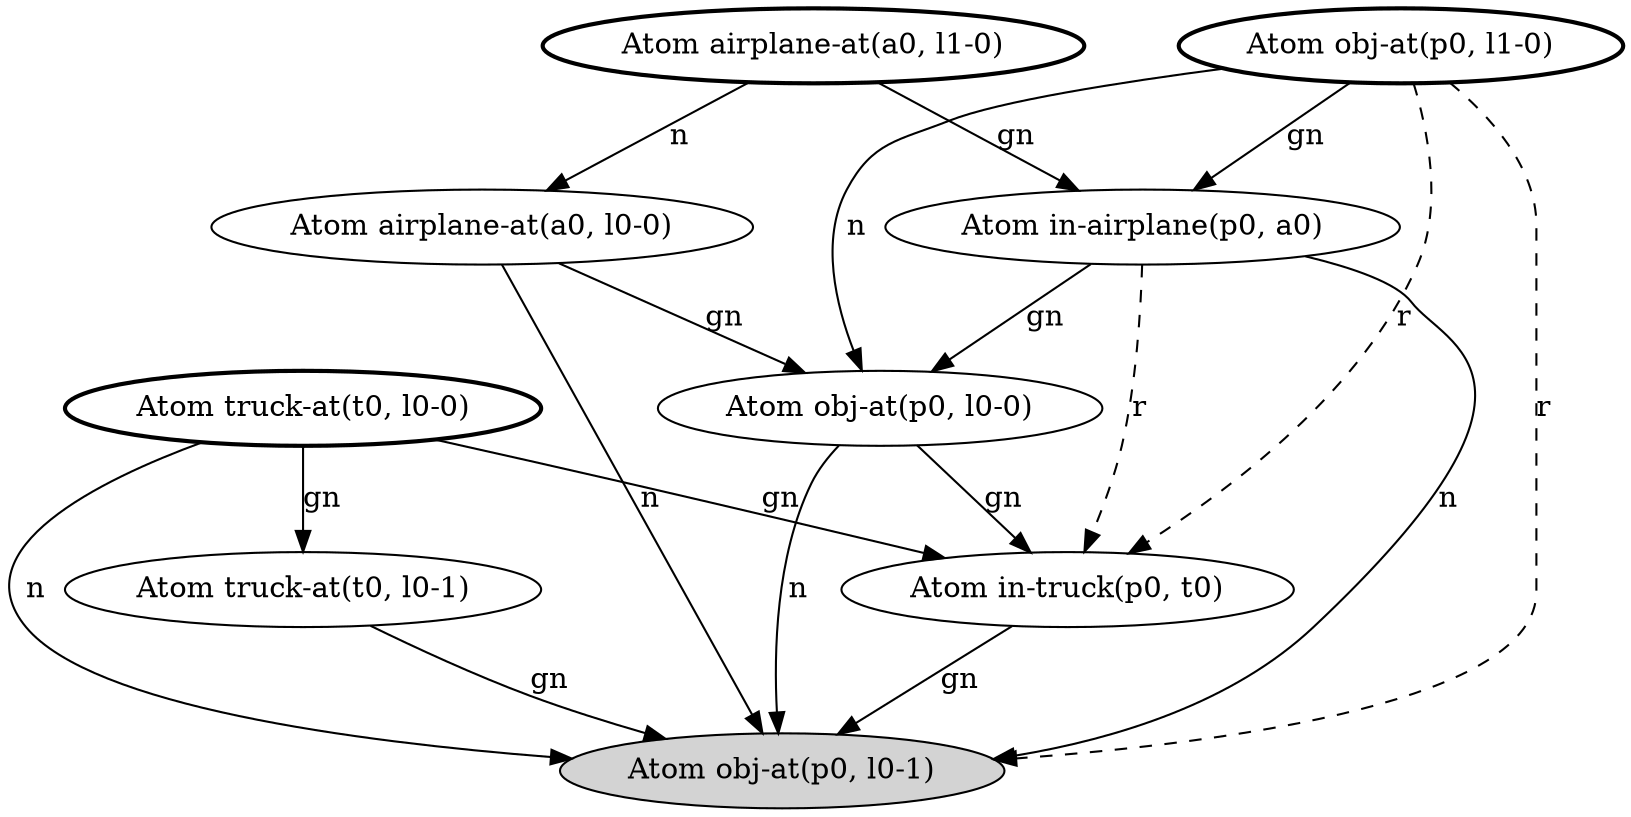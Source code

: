 digraph G {
  lm0 [label="Atom obj-at(p0, l0-1)", style=filled];
  lm1 [label="Atom truck-at(t0, l0-0)", style=bold];
      lm1 -> lm0 [label="n"];
      lm1 -> lm2 [label="gn"];
      lm1 -> lm6 [label="gn"];
  lm2 [label="Atom truck-at(t0, l0-1)"];
      lm2 -> lm0 [label="gn"];
  lm3 [label="Atom airplane-at(a0, l0-0)"];
      lm3 -> lm0 [label="n"];
      lm3 -> lm7 [label="gn"];
  lm4 [label="Atom airplane-at(a0, l1-0)", style=bold];
      lm4 -> lm5 [label="gn"];
      lm4 -> lm3 [label="n"];
  lm5 [label="Atom in-airplane(p0, a0)"];
      lm5 -> lm6 [label="r", style=dashed];
      lm5 -> lm7 [label="gn"];
      lm5 -> lm0 [label="n"];
  lm6 [label="Atom in-truck(p0, t0)"];
      lm6 -> lm0 [label="gn"];
  lm7 [label="Atom obj-at(p0, l0-0)"];
      lm7 -> lm0 [label="n"];
      lm7 -> lm6 [label="gn"];
  lm8 [label="Atom obj-at(p0, l1-0)", style=bold];
      lm8 -> lm6 [label="r", style=dashed];
      lm8 -> lm5 [label="gn"];
      lm8 -> lm0 [label="r", style=dashed];
      lm8 -> lm7 [label="n"];
}
